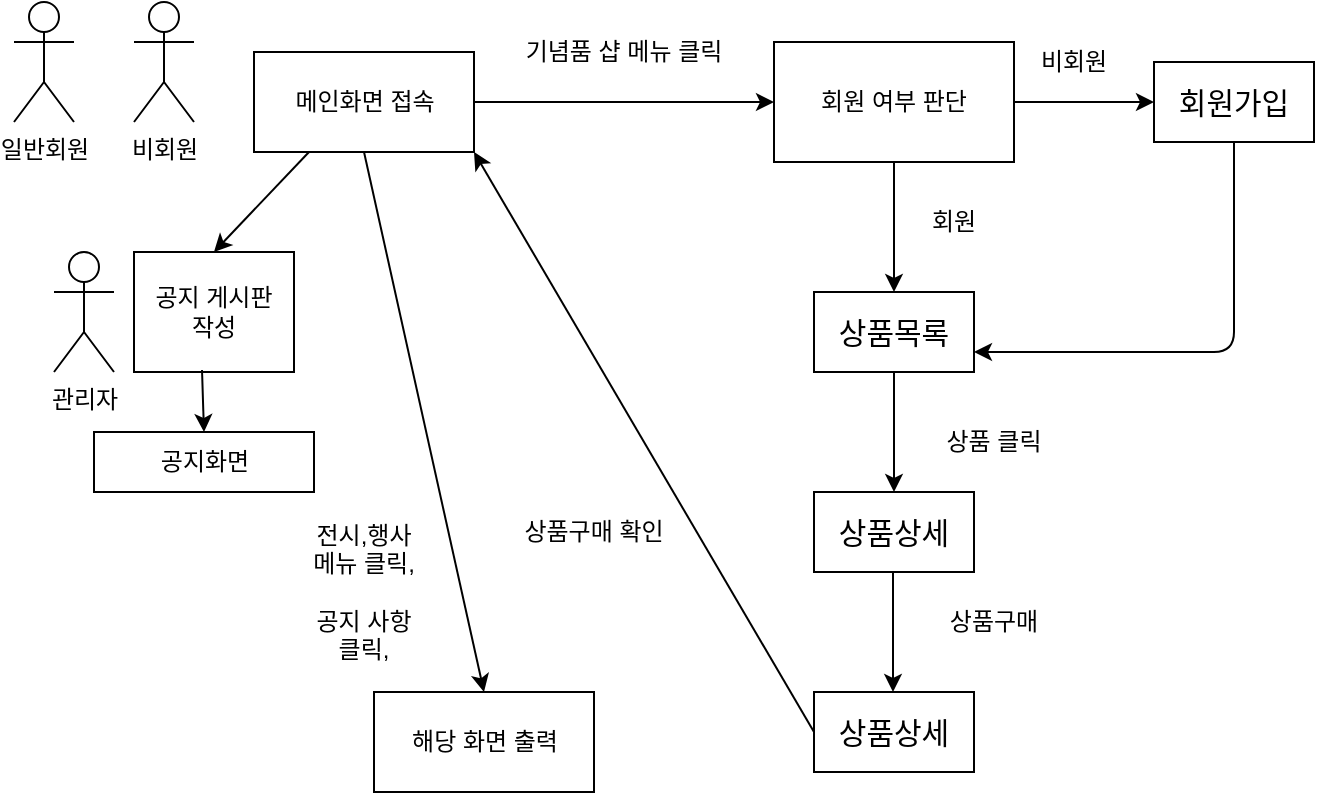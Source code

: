 <mxfile version="13.6.2" type="github">
  <diagram name="Page-1" id="13e1069c-82ec-6db2-03f1-153e76fe0fe0">
    <mxGraphModel dx="1103" dy="567" grid="1" gridSize="10" guides="1" tooltips="1" connect="1" arrows="1" fold="1" page="1" pageScale="1" pageWidth="1100" pageHeight="850" background="#ffffff" math="0" shadow="0">
      <root>
        <mxCell id="0" />
        <mxCell id="1" parent="0" />
        <mxCell id="ZDPEPP_IXGVOV3i8wKaN-5" value="일반회원" style="shape=umlActor;verticalLabelPosition=bottom;verticalAlign=top;html=1;outlineConnect=0;" vertex="1" parent="1">
          <mxGeometry x="40" y="25" width="30" height="60" as="geometry" />
        </mxCell>
        <mxCell id="ZDPEPP_IXGVOV3i8wKaN-7" value="비회원" style="shape=umlActor;verticalLabelPosition=bottom;verticalAlign=top;html=1;outlineConnect=0;" vertex="1" parent="1">
          <mxGeometry x="100" y="25" width="30" height="60" as="geometry" />
        </mxCell>
        <mxCell id="ZDPEPP_IXGVOV3i8wKaN-12" value="메인화면 접속" style="html=1;" vertex="1" parent="1">
          <mxGeometry x="160" y="50" width="110" height="50" as="geometry" />
        </mxCell>
        <mxCell id="ZDPEPP_IXGVOV3i8wKaN-13" value="해당 화면 출력" style="html=1;" vertex="1" parent="1">
          <mxGeometry x="220" y="370" width="110" height="50" as="geometry" />
        </mxCell>
        <mxCell id="ZDPEPP_IXGVOV3i8wKaN-17" value="" style="endArrow=classic;html=1;exitX=0.5;exitY=1;exitDx=0;exitDy=0;entryX=0.5;entryY=0;entryDx=0;entryDy=0;" edge="1" parent="1" source="ZDPEPP_IXGVOV3i8wKaN-12" target="ZDPEPP_IXGVOV3i8wKaN-13">
          <mxGeometry width="50" height="50" relative="1" as="geometry">
            <mxPoint x="80" y="120" as="sourcePoint" />
            <mxPoint x="140" y="150" as="targetPoint" />
          </mxGeometry>
        </mxCell>
        <mxCell id="ZDPEPP_IXGVOV3i8wKaN-18" value="회원 여부 판단" style="rounded=0;whiteSpace=wrap;html=1;" vertex="1" parent="1">
          <mxGeometry x="420" y="45" width="120" height="60" as="geometry" />
        </mxCell>
        <mxCell id="ZDPEPP_IXGVOV3i8wKaN-19" value="" style="endArrow=classic;html=1;exitX=1;exitY=0.5;exitDx=0;exitDy=0;entryX=0;entryY=0.5;entryDx=0;entryDy=0;" edge="1" parent="1" source="ZDPEPP_IXGVOV3i8wKaN-12" target="ZDPEPP_IXGVOV3i8wKaN-18">
          <mxGeometry width="50" height="50" relative="1" as="geometry">
            <mxPoint x="290" y="95" as="sourcePoint" />
            <mxPoint x="340" y="45" as="targetPoint" />
          </mxGeometry>
        </mxCell>
        <mxCell id="ZDPEPP_IXGVOV3i8wKaN-20" value="기념품 샵 메뉴 클릭" style="text;html=1;strokeColor=none;fillColor=none;align=center;verticalAlign=middle;whiteSpace=wrap;rounded=0;" vertex="1" parent="1">
          <mxGeometry x="280" y="40" width="130" height="20" as="geometry" />
        </mxCell>
        <mxCell id="ZDPEPP_IXGVOV3i8wKaN-21" value="전시,행사&lt;br&gt;메뉴 클릭,&lt;br&gt;&lt;br&gt;공지 사항&lt;br&gt;클릭," style="text;html=1;strokeColor=none;fillColor=none;align=center;verticalAlign=middle;whiteSpace=wrap;rounded=0;" vertex="1" parent="1">
          <mxGeometry x="180" y="275" width="70" height="90" as="geometry" />
        </mxCell>
        <mxCell id="ZDPEPP_IXGVOV3i8wKaN-22" value="" style="endArrow=classic;html=1;exitX=0.5;exitY=1;exitDx=0;exitDy=0;entryX=0.5;entryY=0;entryDx=0;entryDy=0;" edge="1" parent="1" source="ZDPEPP_IXGVOV3i8wKaN-18" target="ZDPEPP_IXGVOV3i8wKaN-23">
          <mxGeometry width="50" height="50" relative="1" as="geometry">
            <mxPoint x="370" y="230" as="sourcePoint" />
            <mxPoint x="480" y="160" as="targetPoint" />
            <Array as="points" />
          </mxGeometry>
        </mxCell>
        <mxCell id="ZDPEPP_IXGVOV3i8wKaN-23" value="&lt;font style=&quot;font-size: 15px&quot;&gt;상품목록&lt;/font&gt;" style="rounded=0;whiteSpace=wrap;html=1;" vertex="1" parent="1">
          <mxGeometry x="440" y="170" width="80" height="40" as="geometry" />
        </mxCell>
        <mxCell id="ZDPEPP_IXGVOV3i8wKaN-24" value="회원" style="text;html=1;strokeColor=none;fillColor=none;align=center;verticalAlign=middle;whiteSpace=wrap;rounded=0;" vertex="1" parent="1">
          <mxGeometry x="490" y="120" width="40" height="30" as="geometry" />
        </mxCell>
        <mxCell id="ZDPEPP_IXGVOV3i8wKaN-25" value="" style="endArrow=classic;html=1;entryX=0;entryY=0.5;entryDx=0;entryDy=0;exitX=1;exitY=0.5;exitDx=0;exitDy=0;" edge="1" parent="1" source="ZDPEPP_IXGVOV3i8wKaN-18" target="ZDPEPP_IXGVOV3i8wKaN-26">
          <mxGeometry width="50" height="50" relative="1" as="geometry">
            <mxPoint x="540" y="85" as="sourcePoint" />
            <mxPoint x="590" y="35" as="targetPoint" />
            <Array as="points" />
          </mxGeometry>
        </mxCell>
        <mxCell id="ZDPEPP_IXGVOV3i8wKaN-26" value="&lt;span style=&quot;font-size: 15px&quot;&gt;회원가입&lt;/span&gt;" style="rounded=0;whiteSpace=wrap;html=1;" vertex="1" parent="1">
          <mxGeometry x="610" y="55" width="80" height="40" as="geometry" />
        </mxCell>
        <mxCell id="ZDPEPP_IXGVOV3i8wKaN-27" value="비회원" style="text;html=1;strokeColor=none;fillColor=none;align=center;verticalAlign=middle;whiteSpace=wrap;rounded=0;" vertex="1" parent="1">
          <mxGeometry x="550" y="40" width="40" height="30" as="geometry" />
        </mxCell>
        <mxCell id="ZDPEPP_IXGVOV3i8wKaN-28" value="" style="endArrow=classic;html=1;exitX=0.5;exitY=1;exitDx=0;exitDy=0;entryX=0.5;entryY=0;entryDx=0;entryDy=0;" edge="1" parent="1" source="ZDPEPP_IXGVOV3i8wKaN-23" target="ZDPEPP_IXGVOV3i8wKaN-30">
          <mxGeometry width="50" height="50" relative="1" as="geometry">
            <mxPoint x="510" y="240" as="sourcePoint" />
            <mxPoint x="560" y="190" as="targetPoint" />
          </mxGeometry>
        </mxCell>
        <mxCell id="ZDPEPP_IXGVOV3i8wKaN-30" value="&lt;span style=&quot;font-size: 15px&quot;&gt;상품상세&lt;/span&gt;" style="rounded=0;whiteSpace=wrap;html=1;" vertex="1" parent="1">
          <mxGeometry x="440" y="270" width="80" height="40" as="geometry" />
        </mxCell>
        <mxCell id="ZDPEPP_IXGVOV3i8wKaN-31" value="상품 클릭" style="text;html=1;strokeColor=none;fillColor=none;align=center;verticalAlign=middle;whiteSpace=wrap;rounded=0;" vertex="1" parent="1">
          <mxGeometry x="490" y="230" width="80" height="30" as="geometry" />
        </mxCell>
        <mxCell id="ZDPEPP_IXGVOV3i8wKaN-32" value="&lt;span style=&quot;font-size: 15px&quot;&gt;상품상세&lt;/span&gt;" style="rounded=0;whiteSpace=wrap;html=1;" vertex="1" parent="1">
          <mxGeometry x="440" y="370" width="80" height="40" as="geometry" />
        </mxCell>
        <mxCell id="ZDPEPP_IXGVOV3i8wKaN-33" value="상품구매" style="text;html=1;strokeColor=none;fillColor=none;align=center;verticalAlign=middle;whiteSpace=wrap;rounded=0;" vertex="1" parent="1">
          <mxGeometry x="490" y="320" width="80" height="30" as="geometry" />
        </mxCell>
        <mxCell id="ZDPEPP_IXGVOV3i8wKaN-34" value="" style="endArrow=classic;html=1;exitX=0.5;exitY=1;exitDx=0;exitDy=0;entryX=0.5;entryY=0;entryDx=0;entryDy=0;" edge="1" parent="1">
          <mxGeometry width="50" height="50" relative="1" as="geometry">
            <mxPoint x="479.5" y="310" as="sourcePoint" />
            <mxPoint x="479.5" y="370" as="targetPoint" />
          </mxGeometry>
        </mxCell>
        <mxCell id="ZDPEPP_IXGVOV3i8wKaN-35" value="" style="endArrow=classic;html=1;exitX=0;exitY=0.5;exitDx=0;exitDy=0;entryX=1;entryY=1;entryDx=0;entryDy=0;" edge="1" parent="1" source="ZDPEPP_IXGVOV3i8wKaN-32" target="ZDPEPP_IXGVOV3i8wKaN-12">
          <mxGeometry width="50" height="50" relative="1" as="geometry">
            <mxPoint x="330" y="350" as="sourcePoint" />
            <mxPoint x="380" y="300" as="targetPoint" />
          </mxGeometry>
        </mxCell>
        <mxCell id="ZDPEPP_IXGVOV3i8wKaN-36" value="상품구매 확인" style="text;html=1;strokeColor=none;fillColor=none;align=center;verticalAlign=middle;whiteSpace=wrap;rounded=0;" vertex="1" parent="1">
          <mxGeometry x="290" y="275" width="80" height="30" as="geometry" />
        </mxCell>
        <mxCell id="ZDPEPP_IXGVOV3i8wKaN-37" value="" style="endArrow=classic;html=1;exitX=0.5;exitY=1;exitDx=0;exitDy=0;entryX=1;entryY=0.75;entryDx=0;entryDy=0;" edge="1" parent="1" source="ZDPEPP_IXGVOV3i8wKaN-26" target="ZDPEPP_IXGVOV3i8wKaN-23">
          <mxGeometry width="50" height="50" relative="1" as="geometry">
            <mxPoint x="670" y="200" as="sourcePoint" />
            <mxPoint x="550" y="200" as="targetPoint" />
            <Array as="points">
              <mxPoint x="650" y="200" />
            </Array>
          </mxGeometry>
        </mxCell>
        <mxCell id="ZDPEPP_IXGVOV3i8wKaN-38" value="관리자" style="shape=umlActor;verticalLabelPosition=bottom;verticalAlign=top;html=1;outlineConnect=0;" vertex="1" parent="1">
          <mxGeometry x="60" y="150" width="30" height="60" as="geometry" />
        </mxCell>
        <mxCell id="ZDPEPP_IXGVOV3i8wKaN-39" value="" style="endArrow=classic;html=1;exitX=0.25;exitY=1;exitDx=0;exitDy=0;entryX=0.5;entryY=0;entryDx=0;entryDy=0;" edge="1" parent="1" source="ZDPEPP_IXGVOV3i8wKaN-12" target="ZDPEPP_IXGVOV3i8wKaN-40">
          <mxGeometry width="50" height="50" relative="1" as="geometry">
            <mxPoint x="140" y="180" as="sourcePoint" />
            <mxPoint x="150" y="170" as="targetPoint" />
          </mxGeometry>
        </mxCell>
        <mxCell id="ZDPEPP_IXGVOV3i8wKaN-40" value="공지 게시판&lt;br&gt;작성" style="rounded=0;whiteSpace=wrap;html=1;" vertex="1" parent="1">
          <mxGeometry x="100" y="150" width="80" height="60" as="geometry" />
        </mxCell>
        <mxCell id="ZDPEPP_IXGVOV3i8wKaN-41" value="공지화면" style="html=1;" vertex="1" parent="1">
          <mxGeometry x="80" y="240" width="110" height="30" as="geometry" />
        </mxCell>
        <mxCell id="ZDPEPP_IXGVOV3i8wKaN-42" value="" style="endArrow=classic;html=1;exitX=0.425;exitY=0.983;exitDx=0;exitDy=0;exitPerimeter=0;entryX=0.5;entryY=0;entryDx=0;entryDy=0;" edge="1" parent="1" source="ZDPEPP_IXGVOV3i8wKaN-40" target="ZDPEPP_IXGVOV3i8wKaN-41">
          <mxGeometry width="50" height="50" relative="1" as="geometry">
            <mxPoint x="60" y="370" as="sourcePoint" />
            <mxPoint x="110" y="320" as="targetPoint" />
          </mxGeometry>
        </mxCell>
      </root>
    </mxGraphModel>
  </diagram>
</mxfile>
